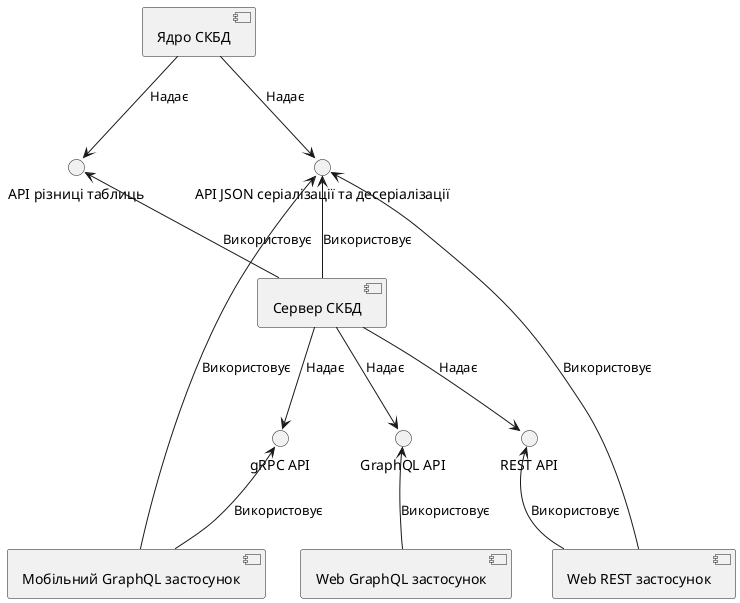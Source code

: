 @startuml
[Ядро СКБД] as core
() "API різниці таблиць" as diff
() "API JSON серіалізації та десеріалізації" as json
core --> diff : Надає
core --> json : Надає

[Сервер СКБД] as server
diff <-- server : Використовує
json <-- server : Використовує

() "REST API" as rest
() "GraphQL API" as graphQl
() "gRPC API" as gRpc

server --> rest : Надає
server --> graphQl : Надає
server --> gRpc : Надає

[Web REST застосунок] as web

rest <-- web : Використовує
json <-- web : Використовує

[Web GraphQL застосунок] as graph

graphQl <-- graph : Використовує

[Мобільний GraphQL застосунок] as app

gRpc <-- app : Використовує
json <-- app : Використовує
@enduml

